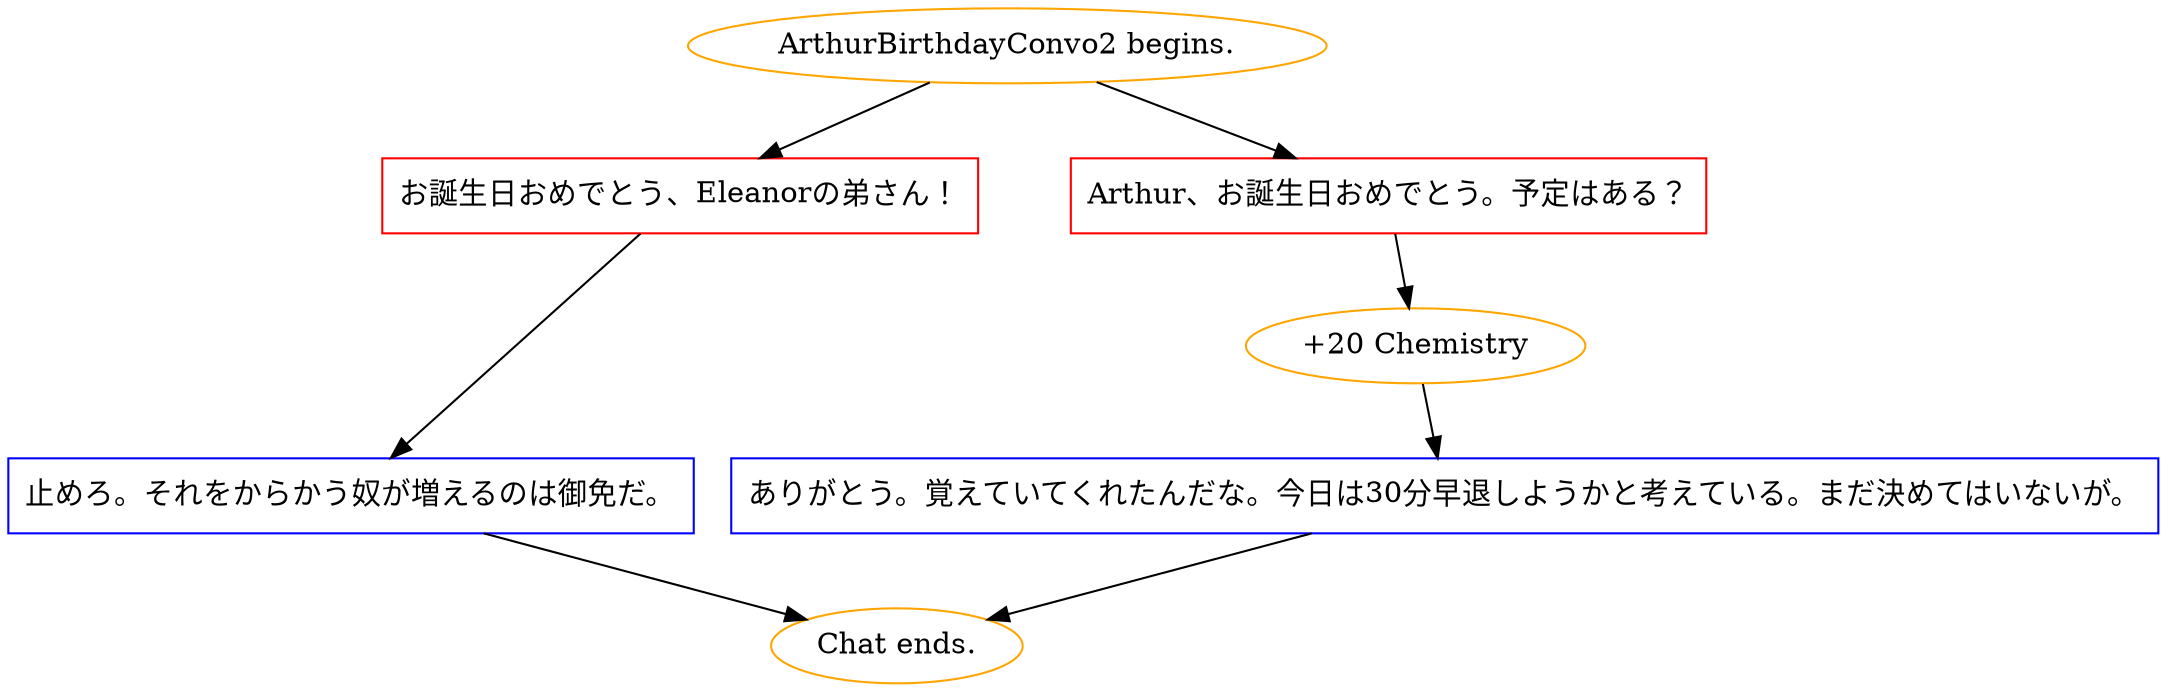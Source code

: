 digraph {
	"ArthurBirthdayConvo2 begins." [color=orange];
		"ArthurBirthdayConvo2 begins." -> j3241841759;
		"ArthurBirthdayConvo2 begins." -> j1892058188;
	j3241841759 [label="お誕生日おめでとう、Eleanorの弟さん！",shape=box,color=red];
		j3241841759 -> j3817182005;
	j1892058188 [label="Arthur、お誕生日おめでとう。予定はある？",shape=box,color=red];
		j1892058188 -> j1722994754;
	j3817182005 [label="止めろ。それをからかう奴が増えるのは御免だ。",shape=box,color=blue];
		j3817182005 -> "Chat ends.";
	j1722994754 [label="+20 Chemistry",color=orange];
		j1722994754 -> j1301166770;
	"Chat ends." [color=orange];
	j1301166770 [label="ありがとう。覚えていてくれたんだな。今日は30分早退しようかと考えている。まだ決めてはいないが。",shape=box,color=blue];
		j1301166770 -> "Chat ends.";
}
